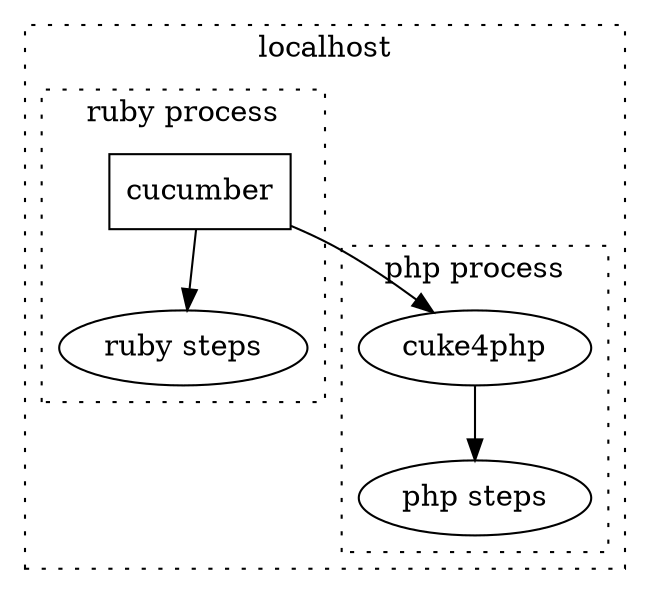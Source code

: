 digraph cuke4php {

	concentrate = true;


	subgraph cluster0 {
		label = "localhost";
		style = dotted;
		cucumber [shape=box];

		subgraph cluster1 {
			label = "ruby process";
			cucumber -> "ruby steps";
		}
		subgraph cluster2 {
			label = "php process";
			cucumber -> cuke4php;
			cuke4php -> "php steps";	
		}
	}
	
}
